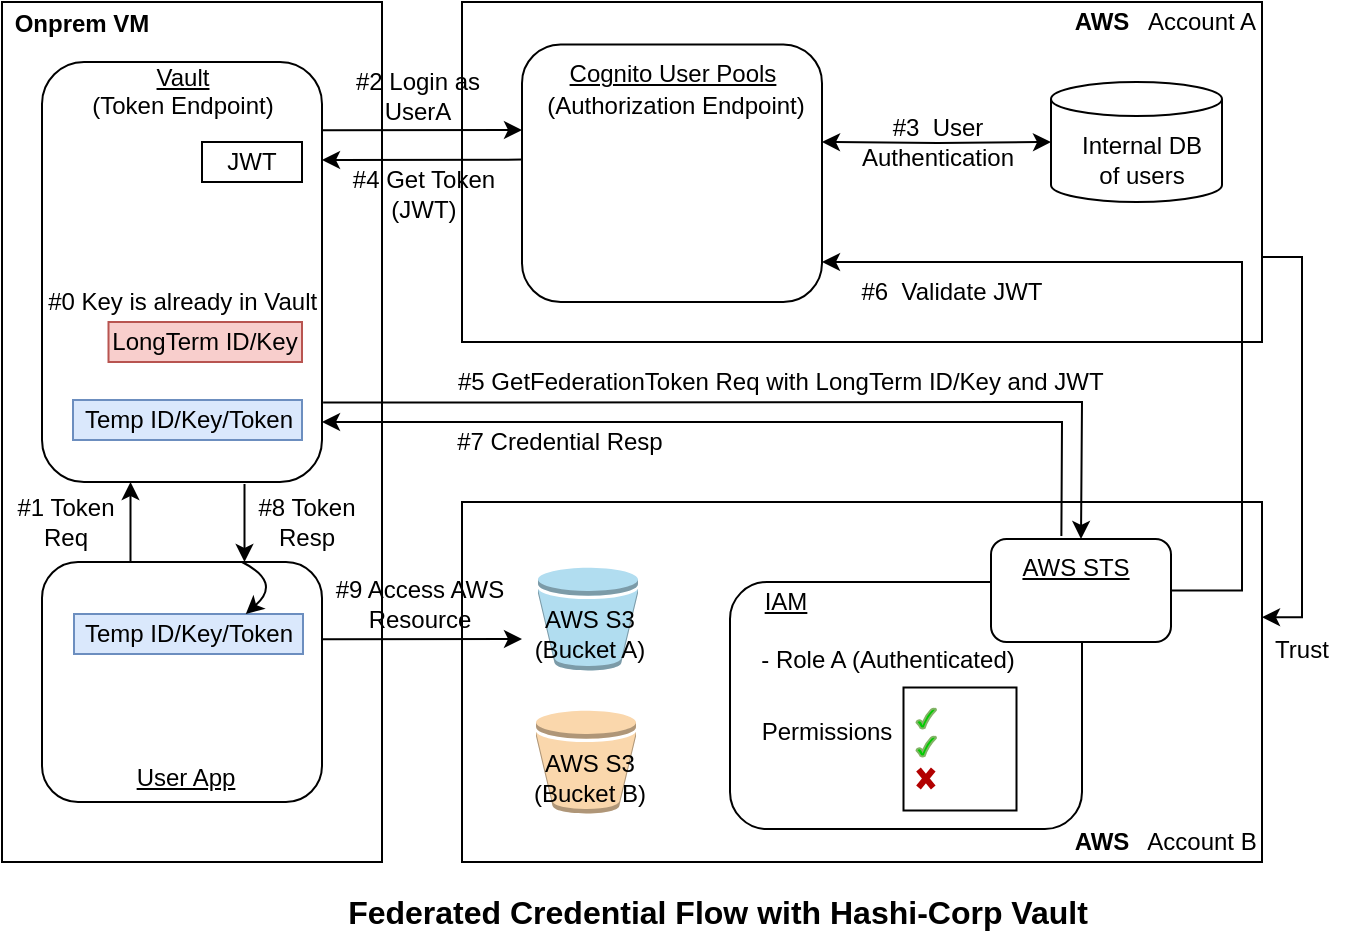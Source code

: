 <mxfile version="22.1.17" type="github">
  <diagram id="--nqma7Hxtt_wLqLNTel" name="Page-1">
    <mxGraphModel dx="1354" dy="607" grid="1" gridSize="10" guides="1" tooltips="1" connect="1" arrows="1" fold="1" page="1" pageScale="1" pageWidth="827" pageHeight="1169" math="0" shadow="0">
      <root>
        <mxCell id="0" />
        <mxCell id="1" parent="0" />
        <mxCell id="2p3ya99PdbGUZq53EWPI-1" value="" style="rounded=0;whiteSpace=wrap;html=1;" parent="1" vertex="1">
          <mxGeometry x="50" y="130" width="190" height="430" as="geometry" />
        </mxCell>
        <mxCell id="2p3ya99PdbGUZq53EWPI-2" value="" style="rounded=1;whiteSpace=wrap;html=1;" parent="1" vertex="1">
          <mxGeometry x="70" y="410" width="140" height="120" as="geometry" />
        </mxCell>
        <mxCell id="2p3ya99PdbGUZq53EWPI-3" value="User App" style="text;html=1;strokeColor=none;fillColor=none;align=center;verticalAlign=middle;whiteSpace=wrap;rounded=0;fontStyle=4" parent="1" vertex="1">
          <mxGeometry x="71.5" y="508.25" width="140" height="20" as="geometry" />
        </mxCell>
        <mxCell id="2p3ya99PdbGUZq53EWPI-14" value="Onprem VM" style="text;html=1;strokeColor=none;fillColor=none;align=center;verticalAlign=middle;whiteSpace=wrap;rounded=0;fontStyle=1" parent="1" vertex="1">
          <mxGeometry x="50" y="131.25" width="80" height="20" as="geometry" />
        </mxCell>
        <mxCell id="2p3ya99PdbGUZq53EWPI-17" value="" style="rounded=0;whiteSpace=wrap;html=1;" parent="1" vertex="1">
          <mxGeometry x="280" y="130" width="400" height="170" as="geometry" />
        </mxCell>
        <mxCell id="2p3ya99PdbGUZq53EWPI-18" value="AWS" style="text;html=1;strokeColor=none;fillColor=none;align=center;verticalAlign=middle;whiteSpace=wrap;rounded=0;fontStyle=1" parent="1" vertex="1">
          <mxGeometry x="580" y="130" width="40" height="20" as="geometry" />
        </mxCell>
        <mxCell id="2p3ya99PdbGUZq53EWPI-19" value="" style="rounded=1;whiteSpace=wrap;html=1;" parent="1" vertex="1">
          <mxGeometry x="70" y="160" width="140" height="210" as="geometry" />
        </mxCell>
        <mxCell id="2p3ya99PdbGUZq53EWPI-23" value="Vault" style="text;html=1;strokeColor=none;fillColor=none;align=center;verticalAlign=middle;whiteSpace=wrap;rounded=0;fontStyle=4" parent="1" vertex="1">
          <mxGeometry x="70" y="160" width="141" height="15" as="geometry" />
        </mxCell>
        <mxCell id="2p3ya99PdbGUZq53EWPI-33" value="" style="rounded=0;whiteSpace=wrap;html=1;" parent="1" vertex="1">
          <mxGeometry x="280" y="380" width="400" height="180" as="geometry" />
        </mxCell>
        <mxCell id="2p3ya99PdbGUZq53EWPI-34" value="AWS" style="text;html=1;strokeColor=none;fillColor=none;align=center;verticalAlign=middle;whiteSpace=wrap;rounded=0;fontStyle=1" parent="1" vertex="1">
          <mxGeometry x="580" y="540" width="40" height="20" as="geometry" />
        </mxCell>
        <mxCell id="2p3ya99PdbGUZq53EWPI-42" value="Account A" style="text;html=1;strokeColor=none;fillColor=none;align=center;verticalAlign=middle;whiteSpace=wrap;rounded=0;" parent="1" vertex="1">
          <mxGeometry x="620" y="130" width="60" height="20" as="geometry" />
        </mxCell>
        <mxCell id="2p3ya99PdbGUZq53EWPI-97" value="#2 Login as &lt;br&gt;UserA" style="text;html=1;strokeColor=none;fillColor=none;align=center;verticalAlign=middle;whiteSpace=wrap;rounded=0;" parent="1" vertex="1">
          <mxGeometry x="208" y="160" width="100" height="33.75" as="geometry" />
        </mxCell>
        <mxCell id="2p3ya99PdbGUZq53EWPI-104" value="&lt;font style=&quot;font-size: 16px;&quot;&gt;Federated Credential Flow with Hashi-Corp Vault&lt;br&gt;&lt;/font&gt;" style="text;html=1;strokeColor=none;fillColor=none;align=center;verticalAlign=middle;whiteSpace=wrap;rounded=0;fontStyle=1;strokeWidth=1;" parent="1" vertex="1">
          <mxGeometry x="204.5" y="570" width="405.5" height="30" as="geometry" />
        </mxCell>
        <mxCell id="XSkRe8p8Ryk4nutkjoMU-8" value="" style="rounded=1;whiteSpace=wrap;html=1;" parent="1" vertex="1">
          <mxGeometry x="414" y="420" width="176" height="123.5" as="geometry" />
        </mxCell>
        <mxCell id="XSkRe8p8Ryk4nutkjoMU-9" value="IAM" style="text;html=1;strokeColor=none;fillColor=none;align=center;verticalAlign=middle;whiteSpace=wrap;rounded=0;fontStyle=4" parent="1" vertex="1">
          <mxGeometry x="414" y="422.75" width="56" height="15" as="geometry" />
        </mxCell>
        <mxCell id="XSkRe8p8Ryk4nutkjoMU-55" style="edgeStyle=orthogonalEdgeStyle;rounded=0;orthogonalLoop=1;jettySize=auto;html=1;entryX=0;entryY=0.5;entryDx=0;entryDy=0;entryPerimeter=0;startArrow=classic;startFill=1;endArrow=classic;endFill=1;" parent="1" target="XSkRe8p8Ryk4nutkjoMU-3" edge="1">
          <mxGeometry relative="1" as="geometry">
            <mxPoint x="460" y="200" as="sourcePoint" />
          </mxGeometry>
        </mxCell>
        <mxCell id="XSkRe8p8Ryk4nutkjoMU-10" value="" style="rounded=1;whiteSpace=wrap;html=1;" parent="1" vertex="1">
          <mxGeometry x="310" y="151.25" width="150" height="128.75" as="geometry" />
        </mxCell>
        <mxCell id="XSkRe8p8Ryk4nutkjoMU-11" value="Cognito User Pools" style="text;html=1;strokeColor=none;fillColor=none;align=center;verticalAlign=middle;whiteSpace=wrap;rounded=0;fontStyle=4" parent="1" vertex="1">
          <mxGeometry x="324.5" y="158.75" width="121" height="15" as="geometry" />
        </mxCell>
        <mxCell id="XSkRe8p8Ryk4nutkjoMU-12" value="Account B" style="text;html=1;strokeColor=none;fillColor=none;align=center;verticalAlign=middle;whiteSpace=wrap;rounded=0;" parent="1" vertex="1">
          <mxGeometry x="620" y="540" width="60" height="20" as="geometry" />
        </mxCell>
        <mxCell id="XSkRe8p8Ryk4nutkjoMU-3" value="" style="shape=cylinder3;whiteSpace=wrap;html=1;boundedLbl=1;backgroundOutline=1;size=8.5;" parent="1" vertex="1">
          <mxGeometry x="574.5" y="170" width="85.5" height="60" as="geometry" />
        </mxCell>
        <mxCell id="XSkRe8p8Ryk4nutkjoMU-16" value="Permissions" style="text;html=1;strokeColor=none;fillColor=none;align=center;verticalAlign=middle;whiteSpace=wrap;rounded=0;" parent="1" vertex="1">
          <mxGeometry x="424.25" y="480" width="76.5" height="30" as="geometry" />
        </mxCell>
        <mxCell id="XSkRe8p8Ryk4nutkjoMU-22" value="" style="group" parent="1" vertex="1" connectable="0">
          <mxGeometry x="500.75" y="472.75" width="56.5" height="61.5" as="geometry" />
        </mxCell>
        <mxCell id="XSkRe8p8Ryk4nutkjoMU-15" value="" style="rounded=0;whiteSpace=wrap;html=1;" parent="XSkRe8p8Ryk4nutkjoMU-22" vertex="1">
          <mxGeometry width="56.5" height="61.5" as="geometry" />
        </mxCell>
        <mxCell id="XSkRe8p8Ryk4nutkjoMU-17" value="" style="shape=umlDestroy;whiteSpace=wrap;html=1;strokeWidth=3;fillColor=#e51400;strokeColor=#B20000;fontColor=#ffffff;" parent="XSkRe8p8Ryk4nutkjoMU-22" vertex="1">
          <mxGeometry x="7.5" y="41" width="7.38" height="9" as="geometry" />
        </mxCell>
        <mxCell id="XSkRe8p8Ryk4nutkjoMU-19" value="" style="verticalLabelPosition=bottom;verticalAlign=top;html=1;shape=mxgraph.basic.tick;fillColor=#00CC00;strokeColor=#82b366;" parent="XSkRe8p8Ryk4nutkjoMU-22" vertex="1">
          <mxGeometry x="6.5" y="10.5" width="9.75" height="10" as="geometry" />
        </mxCell>
        <mxCell id="XSkRe8p8Ryk4nutkjoMU-21" value="" style="verticalLabelPosition=bottom;verticalAlign=top;html=1;shape=mxgraph.basic.tick;fillColor=#00CC00;strokeColor=#82b366;" parent="XSkRe8p8Ryk4nutkjoMU-22" vertex="1">
          <mxGeometry x="6.5" y="24.5" width="9.75" height="10" as="geometry" />
        </mxCell>
        <mxCell id="XSkRe8p8Ryk4nutkjoMU-33" value="" style="outlineConnect=0;dashed=0;verticalLabelPosition=bottom;verticalAlign=top;align=center;html=1;shape=mxgraph.aws3.bucket;fillColor=#fad7ac;strokeColor=#b46504;" parent="1" vertex="1">
          <mxGeometry x="317.01" y="484.25" width="50" height="51.5" as="geometry" />
        </mxCell>
        <mxCell id="XSkRe8p8Ryk4nutkjoMU-34" value="" style="outlineConnect=0;dashed=0;verticalLabelPosition=bottom;verticalAlign=top;align=center;html=1;shape=mxgraph.aws3.bucket;fillColor=#b1ddf0;strokeColor=#10739e;" parent="1" vertex="1">
          <mxGeometry x="317.99" y="412.75" width="50" height="51.5" as="geometry" />
        </mxCell>
        <mxCell id="XSkRe8p8Ryk4nutkjoMU-35" value="AWS S3&lt;br&gt;(Bucket B)" style="text;html=1;strokeColor=none;fillColor=none;align=center;verticalAlign=middle;whiteSpace=wrap;rounded=0;" parent="1" vertex="1">
          <mxGeometry x="301.02" y="500.75" width="85.99" height="35" as="geometry" />
        </mxCell>
        <mxCell id="XSkRe8p8Ryk4nutkjoMU-14" value="AWS S3&lt;br&gt;(Bucket A)" style="text;html=1;strokeColor=none;fillColor=none;align=center;verticalAlign=middle;whiteSpace=wrap;rounded=0;" parent="1" vertex="1">
          <mxGeometry x="301" y="428.5" width="85.99" height="35" as="geometry" />
        </mxCell>
        <mxCell id="XSkRe8p8Ryk4nutkjoMU-51" value="#4 Get Token&lt;br&gt;(JWT)" style="text;html=1;strokeColor=none;fillColor=none;align=center;verticalAlign=middle;whiteSpace=wrap;rounded=0;" parent="1" vertex="1">
          <mxGeometry x="217.5" y="211.25" width="85.5" height="28.75" as="geometry" />
        </mxCell>
        <mxCell id="XSkRe8p8Ryk4nutkjoMU-53" value="#1 Token &lt;br&gt;Req" style="text;html=1;strokeColor=none;fillColor=none;align=center;verticalAlign=middle;whiteSpace=wrap;rounded=0;" parent="1" vertex="1">
          <mxGeometry x="50" y="375" width="63.5" height="30" as="geometry" />
        </mxCell>
        <mxCell id="XSkRe8p8Ryk4nutkjoMU-54" value="Internal DB of users" style="text;html=1;strokeColor=none;fillColor=none;align=center;verticalAlign=middle;whiteSpace=wrap;rounded=0;" parent="1" vertex="1">
          <mxGeometry x="584.5" y="193.75" width="70" height="30" as="geometry" />
        </mxCell>
        <mxCell id="XSkRe8p8Ryk4nutkjoMU-57" value="#6&amp;nbsp; Validate JWT" style="text;html=1;strokeColor=none;fillColor=none;align=center;verticalAlign=middle;whiteSpace=wrap;rounded=0;" parent="1" vertex="1">
          <mxGeometry x="474.5" y="265" width="100" height="20" as="geometry" />
        </mxCell>
        <mxCell id="XSkRe8p8Ryk4nutkjoMU-58" value="#5 GetFederationToken Req with LongTerm ID/Key and JWT" style="text;html=1;strokeColor=none;fillColor=none;align=left;verticalAlign=middle;whiteSpace=wrap;rounded=0;" parent="1" vertex="1">
          <mxGeometry x="275.5" y="310" width="344.5" height="20" as="geometry" />
        </mxCell>
        <mxCell id="XSkRe8p8Ryk4nutkjoMU-59" value="#3&amp;nbsp; User Authentication" style="text;html=1;strokeColor=none;fillColor=none;align=center;verticalAlign=middle;whiteSpace=wrap;rounded=0;" parent="1" vertex="1">
          <mxGeometry x="469.5" y="185" width="95.5" height="30" as="geometry" />
        </mxCell>
        <mxCell id="XSkRe8p8Ryk4nutkjoMU-63" value="#7 Credential Resp" style="text;html=1;strokeColor=none;fillColor=none;align=center;verticalAlign=middle;whiteSpace=wrap;rounded=0;" parent="1" vertex="1">
          <mxGeometry x="275.5" y="340" width="105.5" height="20" as="geometry" />
        </mxCell>
        <mxCell id="XSkRe8p8Ryk4nutkjoMU-64" value="#8 Token &lt;br&gt;Resp" style="text;html=1;strokeColor=none;fillColor=none;align=center;verticalAlign=middle;whiteSpace=wrap;rounded=0;" parent="1" vertex="1">
          <mxGeometry x="165.25" y="377" width="75" height="26" as="geometry" />
        </mxCell>
        <mxCell id="XSkRe8p8Ryk4nutkjoMU-66" value="" style="group" parent="1" vertex="1" connectable="0">
          <mxGeometry x="150" y="200" width="50" height="20" as="geometry" />
        </mxCell>
        <mxCell id="XSkRe8p8Ryk4nutkjoMU-67" value="" style="rounded=0;whiteSpace=wrap;html=1;" parent="XSkRe8p8Ryk4nutkjoMU-66" vertex="1">
          <mxGeometry width="50" height="20" as="geometry" />
        </mxCell>
        <mxCell id="XSkRe8p8Ryk4nutkjoMU-68" value="JWT" style="text;html=1;strokeColor=none;fillColor=none;align=center;verticalAlign=middle;whiteSpace=wrap;rounded=0;" parent="XSkRe8p8Ryk4nutkjoMU-66" vertex="1">
          <mxGeometry width="50" height="20" as="geometry" />
        </mxCell>
        <mxCell id="XSkRe8p8Ryk4nutkjoMU-83" value="" style="endArrow=classic;html=1;rounded=0;exitX=1.008;exitY=0.086;exitDx=0;exitDy=0;exitPerimeter=0;" parent="1" edge="1">
          <mxGeometry width="50" height="50" relative="1" as="geometry">
            <mxPoint x="210" y="194.08" as="sourcePoint" />
            <mxPoint x="310" y="194" as="targetPoint" />
          </mxGeometry>
        </mxCell>
        <mxCell id="XSkRe8p8Ryk4nutkjoMU-89" value="#9 Access AWS Resource" style="text;html=1;strokeColor=none;fillColor=none;align=center;verticalAlign=middle;whiteSpace=wrap;rounded=0;" parent="1" vertex="1">
          <mxGeometry x="211" y="414.25" width="95.5" height="34.25" as="geometry" />
        </mxCell>
        <mxCell id="5kJvitd1m-C3UW1Qc7YP-1" value="- Role A (Authenticated)" style="text;html=1;strokeColor=none;fillColor=none;align=center;verticalAlign=middle;whiteSpace=wrap;rounded=0;" parent="1" vertex="1">
          <mxGeometry x="419.5" y="448.5" width="145.5" height="20" as="geometry" />
        </mxCell>
        <mxCell id="XSkRe8p8Ryk4nutkjoMU-5" value="" style="rounded=1;whiteSpace=wrap;html=1;" parent="1" vertex="1">
          <mxGeometry x="544.5" y="398.5" width="90" height="51.5" as="geometry" />
        </mxCell>
        <mxCell id="XSkRe8p8Ryk4nutkjoMU-7" value="AWS STS" style="text;html=1;strokeColor=none;fillColor=none;align=center;verticalAlign=middle;whiteSpace=wrap;rounded=0;fontStyle=4" parent="1" vertex="1">
          <mxGeometry x="557.25" y="405" width="60" height="15" as="geometry" />
        </mxCell>
        <mxCell id="5kJvitd1m-C3UW1Qc7YP-2" value="(Authorization Endpoint)" style="text;html=1;align=center;verticalAlign=middle;whiteSpace=wrap;rounded=0;fillColor=none;" parent="1" vertex="1">
          <mxGeometry x="317.01" y="170" width="140" height="23.75" as="geometry" />
        </mxCell>
        <mxCell id="5kJvitd1m-C3UW1Qc7YP-3" value="(Token Endpoint)" style="text;html=1;align=center;verticalAlign=middle;whiteSpace=wrap;rounded=0;fillColor=none;" parent="1" vertex="1">
          <mxGeometry x="80" y="170" width="120.5" height="23.75" as="geometry" />
        </mxCell>
        <mxCell id="eF7RnkACJvAT3XS9qkA6-6" value="" style="endArrow=classic;html=1;rounded=0;exitX=0;exitY=0.75;exitDx=0;exitDy=0;" parent="1" edge="1">
          <mxGeometry width="50" height="50" relative="1" as="geometry">
            <mxPoint x="310" y="208.812" as="sourcePoint" />
            <mxPoint x="210" y="209" as="targetPoint" />
          </mxGeometry>
        </mxCell>
        <mxCell id="eF7RnkACJvAT3XS9qkA6-8" value="" style="endArrow=classic;html=1;rounded=0;entryX=0.5;entryY=0;entryDx=0;entryDy=0;exitX=1.004;exitY=0.811;exitDx=0;exitDy=0;exitPerimeter=0;" parent="1" source="2p3ya99PdbGUZq53EWPI-19" target="XSkRe8p8Ryk4nutkjoMU-5" edge="1">
          <mxGeometry width="50" height="50" relative="1" as="geometry">
            <mxPoint x="210" y="260" as="sourcePoint" />
            <mxPoint x="310" y="280" as="targetPoint" />
            <Array as="points">
              <mxPoint x="590" y="330" />
            </Array>
          </mxGeometry>
        </mxCell>
        <mxCell id="eF7RnkACJvAT3XS9qkA6-9" value="" style="endArrow=classic;html=1;rounded=0;exitX=0.391;exitY=-0.029;exitDx=0;exitDy=0;exitPerimeter=0;" parent="1" source="XSkRe8p8Ryk4nutkjoMU-5" edge="1">
          <mxGeometry width="50" height="50" relative="1" as="geometry">
            <mxPoint x="580" y="390" as="sourcePoint" />
            <mxPoint x="210" y="340" as="targetPoint" />
            <Array as="points">
              <mxPoint x="580" y="340" />
            </Array>
          </mxGeometry>
        </mxCell>
        <mxCell id="XSkRe8p8Ryk4nutkjoMU-28" style="edgeStyle=orthogonalEdgeStyle;rounded=0;orthogonalLoop=1;jettySize=auto;html=1;startArrow=none;startFill=0;exitX=1;exitY=0.5;exitDx=0;exitDy=0;" parent="1" source="XSkRe8p8Ryk4nutkjoMU-5" target="XSkRe8p8Ryk4nutkjoMU-10" edge="1">
          <mxGeometry relative="1" as="geometry">
            <Array as="points">
              <mxPoint x="670" y="424" />
              <mxPoint x="670" y="260" />
            </Array>
            <mxPoint x="760" y="200" as="targetPoint" />
          </mxGeometry>
        </mxCell>
        <mxCell id="eF7RnkACJvAT3XS9qkA6-13" value="LongTerm ID/Key" style="text;html=1;strokeColor=#b85450;fillColor=#f8cecc;align=center;verticalAlign=middle;whiteSpace=wrap;rounded=0;" parent="1" vertex="1">
          <mxGeometry x="103.25" y="290" width="96.75" height="20" as="geometry" />
        </mxCell>
        <mxCell id="eF7RnkACJvAT3XS9qkA6-15" value="Temp ID/Key/Token" style="text;html=1;strokeColor=#6c8ebf;fillColor=#dae8fc;align=center;verticalAlign=middle;whiteSpace=wrap;rounded=0;" parent="1" vertex="1">
          <mxGeometry x="85.5" y="329" width="114.5" height="20" as="geometry" />
        </mxCell>
        <mxCell id="eF7RnkACJvAT3XS9qkA6-20" value="Temp ID/Key/Token" style="text;html=1;strokeColor=#6c8ebf;fillColor=#dae8fc;align=center;verticalAlign=middle;whiteSpace=wrap;rounded=0;" parent="1" vertex="1">
          <mxGeometry x="86" y="436" width="114.5" height="20" as="geometry" />
        </mxCell>
        <mxCell id="eF7RnkACJvAT3XS9qkA6-21" value="" style="endArrow=classic;html=1;rounded=0;exitX=1.008;exitY=0.086;exitDx=0;exitDy=0;exitPerimeter=0;" parent="1" edge="1">
          <mxGeometry width="50" height="50" relative="1" as="geometry">
            <mxPoint x="210" y="448.58" as="sourcePoint" />
            <mxPoint x="310" y="448.5" as="targetPoint" />
          </mxGeometry>
        </mxCell>
        <mxCell id="eF7RnkACJvAT3XS9qkA6-22" value="" style="endArrow=classic;html=1;rounded=0;" parent="1" edge="1">
          <mxGeometry width="50" height="50" relative="1" as="geometry">
            <mxPoint x="114.25" y="410" as="sourcePoint" />
            <mxPoint x="114.25" y="370" as="targetPoint" />
          </mxGeometry>
        </mxCell>
        <mxCell id="eF7RnkACJvAT3XS9qkA6-23" value="" style="endArrow=classic;html=1;rounded=0;" parent="1" edge="1">
          <mxGeometry width="50" height="50" relative="1" as="geometry">
            <mxPoint x="171.25" y="371" as="sourcePoint" />
            <mxPoint x="171.25" y="410" as="targetPoint" />
          </mxGeometry>
        </mxCell>
        <mxCell id="eF7RnkACJvAT3XS9qkA6-24" value="&lt;span&gt;#0 Key is already in Vault&amp;nbsp;&lt;/span&gt;" style="text;html=1;strokeColor=none;fillColor=none;align=center;verticalAlign=middle;whiteSpace=wrap;rounded=0;fontStyle=0" parent="1" vertex="1">
          <mxGeometry x="66.5" y="265" width="150" height="30" as="geometry" />
        </mxCell>
        <mxCell id="BGzAOGzC0gM5ytER81OH-4" value="" style="curved=1;endArrow=classic;html=1;rounded=0;entryX=0.75;entryY=0;entryDx=0;entryDy=0;" parent="1" target="eF7RnkACJvAT3XS9qkA6-20" edge="1">
          <mxGeometry width="50" height="50" relative="1" as="geometry">
            <mxPoint x="170" y="410" as="sourcePoint" />
            <mxPoint x="190" y="440" as="targetPoint" />
            <Array as="points">
              <mxPoint x="190" y="420" />
            </Array>
          </mxGeometry>
        </mxCell>
        <mxCell id="A1ib4COQtN9Gh1kXLuvl-1" style="edgeStyle=orthogonalEdgeStyle;rounded=0;orthogonalLoop=1;jettySize=auto;html=1;exitX=1;exitY=0.75;exitDx=0;exitDy=0;entryX=1;entryY=0.32;entryDx=0;entryDy=0;entryPerimeter=0;" edge="1" parent="1" source="2p3ya99PdbGUZq53EWPI-17" target="2p3ya99PdbGUZq53EWPI-33">
          <mxGeometry relative="1" as="geometry" />
        </mxCell>
        <mxCell id="A1ib4COQtN9Gh1kXLuvl-2" value="Trust" style="text;html=1;strokeColor=none;fillColor=none;align=center;verticalAlign=middle;whiteSpace=wrap;rounded=0;" vertex="1" parent="1">
          <mxGeometry x="670" y="443.5" width="60" height="20" as="geometry" />
        </mxCell>
      </root>
    </mxGraphModel>
  </diagram>
</mxfile>
